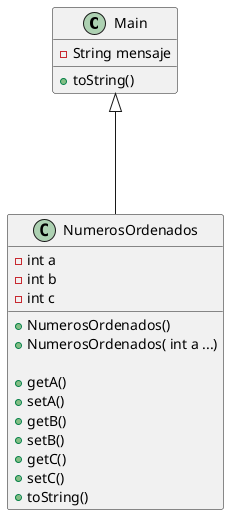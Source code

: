 
@startuml
class  Main {
    - String mensaje
    + toString()
}
class NumerosOrdenados{
    - int a
    - int b
    - int c
    + NumerosOrdenados()
    + NumerosOrdenados( int a ...)

    + getA()
    + setA()
    + getB()
    + setB()
    + getC()
    + setC()
    + toString()

    }

    Main <|---NumerosOrdenados

@enduml


